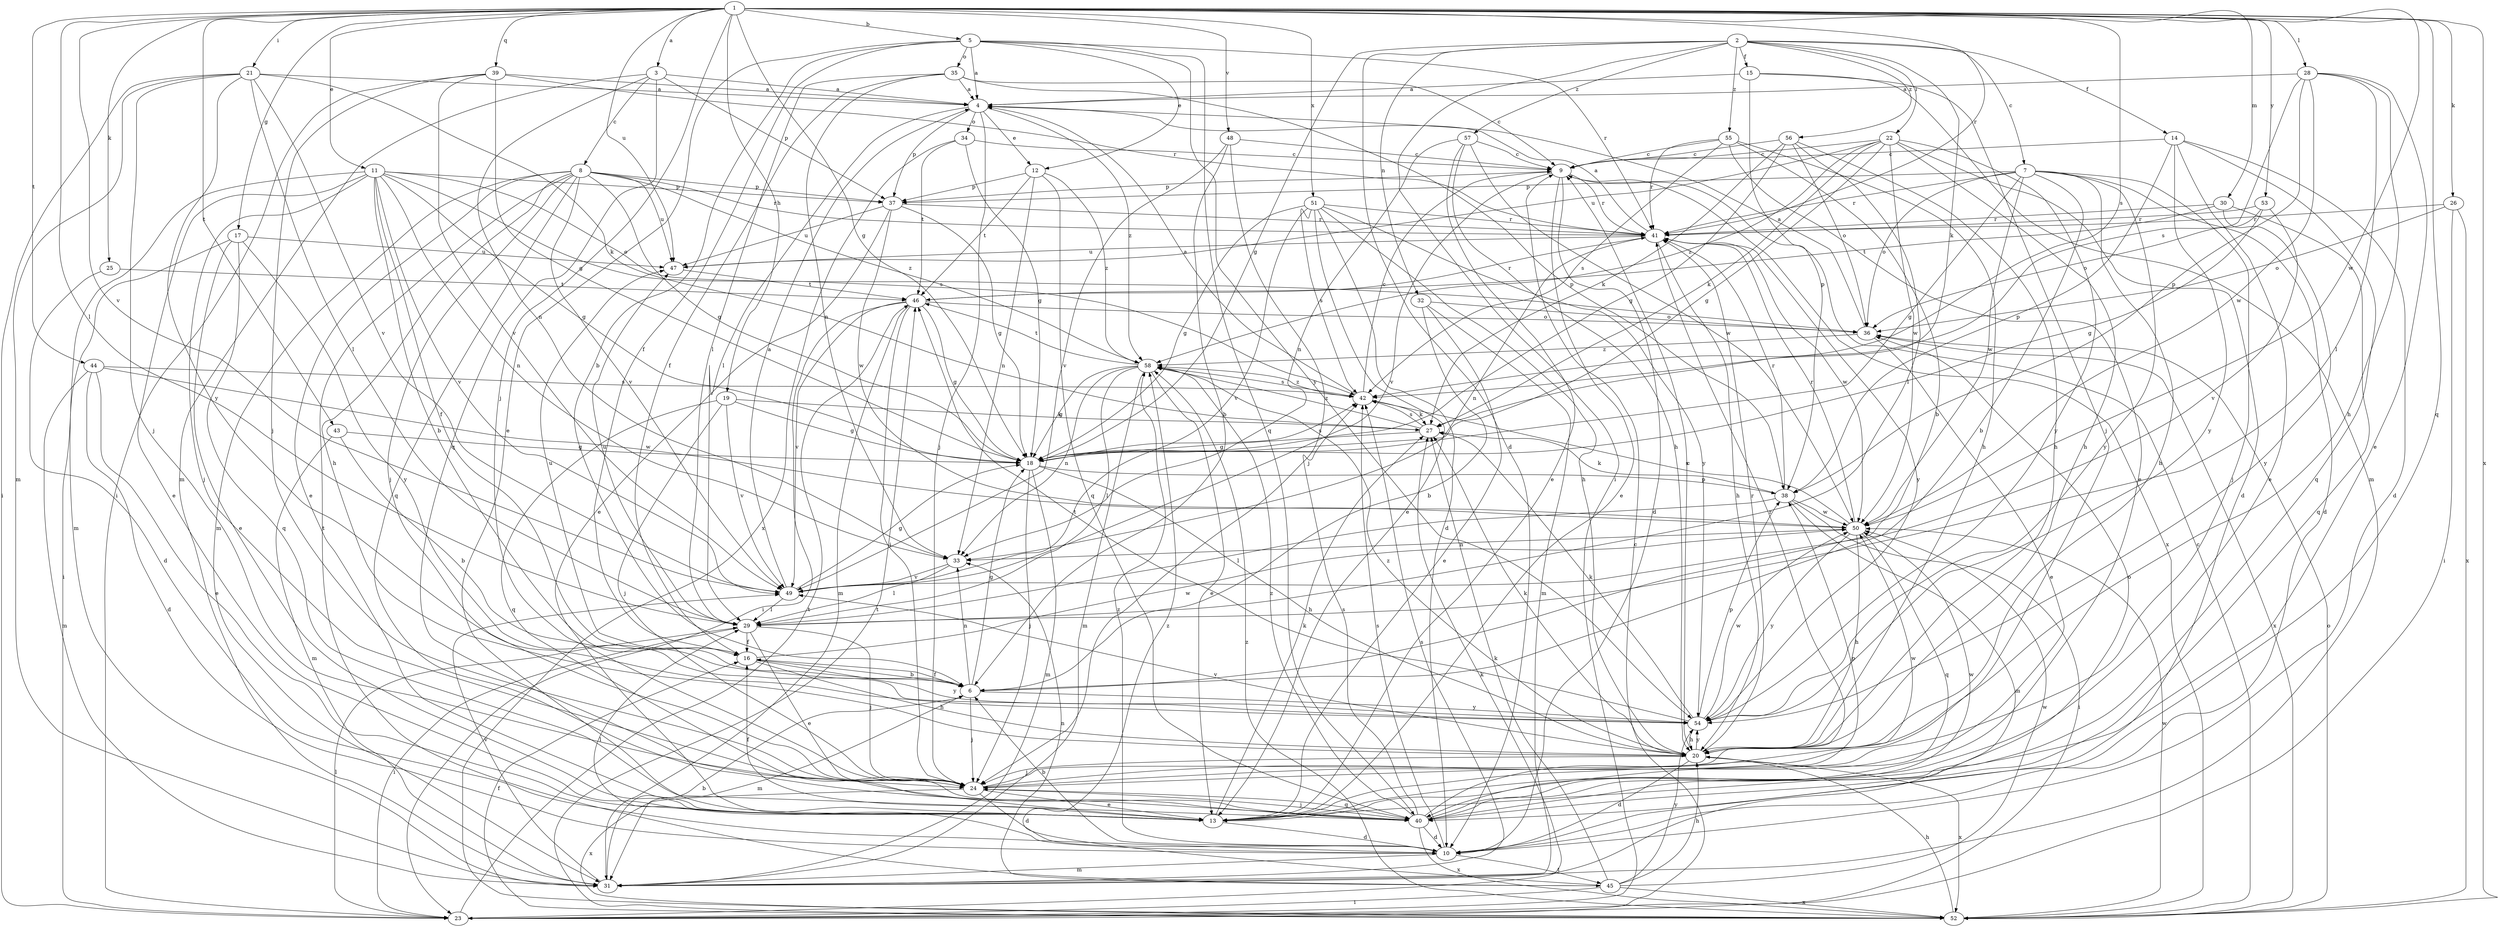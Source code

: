 strict digraph  {
	1 -> 3 [label=a];
	3 -> 4 [label=a];
	5 -> 4 [label=a];
	15 -> 4 [label=a];
	21 -> 4 [label=a];
	28 -> 4 [label=a];
	35 -> 4 [label=a];
	36 -> 4 [label=a];
	39 -> 4 [label=a];
	41 -> 4 [label=a];
	42 -> 4 [label=a];
	49 -> 4 [label=a];
	1 -> 5 [label=b];
	5 -> 6 [label=b];
	7 -> 6 [label=b];
	10 -> 6 [label=b];
	11 -> 6 [label=b];
	16 -> 6 [label=b];
	31 -> 6 [label=b];
	32 -> 6 [label=b];
	43 -> 6 [label=b];
	48 -> 6 [label=b];
	55 -> 6 [label=b];
	2 -> 7 [label=c];
	3 -> 8 [label=c];
	14 -> 9 [label=c];
	20 -> 9 [label=c];
	22 -> 9 [label=c];
	23 -> 9 [label=c];
	34 -> 9 [label=c];
	35 -> 9 [label=c];
	42 -> 9 [label=c];
	48 -> 9 [label=c];
	52 -> 9 [label=c];
	55 -> 9 [label=c];
	56 -> 9 [label=c];
	57 -> 9 [label=c];
	2 -> 10 [label=d];
	7 -> 10 [label=d];
	9 -> 10 [label=d];
	13 -> 10 [label=d];
	14 -> 10 [label=d];
	20 -> 10 [label=d];
	22 -> 10 [label=d];
	24 -> 10 [label=d];
	25 -> 10 [label=d];
	40 -> 10 [label=d];
	44 -> 10 [label=d];
	51 -> 10 [label=d];
	1 -> 11 [label=e];
	4 -> 12 [label=e];
	5 -> 12 [label=e];
	5 -> 13 [label=e];
	8 -> 13 [label=e];
	9 -> 13 [label=e];
	11 -> 13 [label=e];
	14 -> 13 [label=e];
	17 -> 13 [label=e];
	24 -> 13 [label=e];
	28 -> 13 [label=e];
	29 -> 13 [label=e];
	32 -> 13 [label=e];
	36 -> 13 [label=e];
	37 -> 13 [label=e];
	44 -> 13 [label=e];
	51 -> 13 [label=e];
	55 -> 13 [label=e];
	57 -> 13 [label=e];
	58 -> 13 [label=e];
	2 -> 14 [label=f];
	2 -> 15 [label=f];
	5 -> 16 [label=f];
	6 -> 16 [label=f];
	11 -> 16 [label=f];
	13 -> 16 [label=f];
	29 -> 16 [label=f];
	35 -> 16 [label=f];
	52 -> 16 [label=f];
	1 -> 17 [label=g];
	1 -> 18 [label=g];
	2 -> 18 [label=g];
	6 -> 18 [label=g];
	7 -> 18 [label=g];
	8 -> 18 [label=g];
	11 -> 18 [label=g];
	19 -> 18 [label=g];
	22 -> 18 [label=g];
	27 -> 18 [label=g];
	34 -> 18 [label=g];
	37 -> 18 [label=g];
	39 -> 18 [label=g];
	43 -> 18 [label=g];
	46 -> 18 [label=g];
	49 -> 18 [label=g];
	51 -> 18 [label=g];
	53 -> 18 [label=g];
	56 -> 18 [label=g];
	58 -> 18 [label=g];
	1 -> 19 [label=h];
	7 -> 20 [label=h];
	8 -> 20 [label=h];
	16 -> 20 [label=h];
	18 -> 20 [label=h];
	22 -> 20 [label=h];
	28 -> 20 [label=h];
	41 -> 20 [label=h];
	45 -> 20 [label=h];
	50 -> 20 [label=h];
	51 -> 20 [label=h];
	52 -> 20 [label=h];
	54 -> 20 [label=h];
	55 -> 20 [label=h];
	56 -> 20 [label=h];
	57 -> 20 [label=h];
	1 -> 21 [label=i];
	2 -> 22 [label=i];
	2 -> 23 [label=i];
	17 -> 23 [label=i];
	21 -> 23 [label=i];
	26 -> 23 [label=i];
	29 -> 23 [label=i];
	38 -> 23 [label=i];
	39 -> 23 [label=i];
	45 -> 23 [label=i];
	46 -> 23 [label=i];
	1 -> 24 [label=j];
	4 -> 24 [label=j];
	6 -> 24 [label=j];
	7 -> 24 [label=j];
	8 -> 24 [label=j];
	11 -> 24 [label=j];
	15 -> 24 [label=j];
	18 -> 24 [label=j];
	19 -> 24 [label=j];
	20 -> 24 [label=j];
	21 -> 24 [label=j];
	29 -> 24 [label=j];
	39 -> 24 [label=j];
	40 -> 24 [label=j];
	46 -> 24 [label=j];
	48 -> 24 [label=j];
	1 -> 25 [label=k];
	1 -> 26 [label=k];
	2 -> 27 [label=k];
	13 -> 27 [label=k];
	19 -> 27 [label=k];
	20 -> 27 [label=k];
	21 -> 27 [label=k];
	22 -> 27 [label=k];
	23 -> 27 [label=k];
	38 -> 27 [label=k];
	42 -> 27 [label=k];
	45 -> 27 [label=k];
	54 -> 27 [label=k];
	56 -> 27 [label=k];
	1 -> 28 [label=l];
	1 -> 29 [label=l];
	4 -> 29 [label=l];
	10 -> 29 [label=l];
	21 -> 29 [label=l];
	23 -> 29 [label=l];
	28 -> 29 [label=l];
	33 -> 29 [label=l];
	35 -> 29 [label=l];
	38 -> 29 [label=l];
	49 -> 29 [label=l];
	56 -> 29 [label=l];
	58 -> 29 [label=l];
	1 -> 30 [label=m];
	3 -> 31 [label=m];
	6 -> 31 [label=m];
	8 -> 31 [label=m];
	10 -> 31 [label=m];
	11 -> 31 [label=m];
	15 -> 31 [label=m];
	18 -> 31 [label=m];
	21 -> 31 [label=m];
	32 -> 31 [label=m];
	38 -> 31 [label=m];
	43 -> 31 [label=m];
	44 -> 31 [label=m];
	46 -> 31 [label=m];
	58 -> 31 [label=m];
	2 -> 32 [label=n];
	3 -> 33 [label=n];
	6 -> 33 [label=n];
	11 -> 33 [label=n];
	12 -> 33 [label=n];
	35 -> 33 [label=n];
	41 -> 33 [label=n];
	45 -> 33 [label=n];
	50 -> 33 [label=n];
	57 -> 33 [label=n];
	58 -> 33 [label=n];
	4 -> 34 [label=o];
	5 -> 35 [label=o];
	7 -> 36 [label=o];
	11 -> 36 [label=o];
	26 -> 36 [label=o];
	32 -> 36 [label=o];
	40 -> 36 [label=o];
	46 -> 36 [label=o];
	52 -> 36 [label=o];
	53 -> 36 [label=o];
	56 -> 36 [label=o];
	3 -> 37 [label=p];
	4 -> 37 [label=p];
	7 -> 37 [label=p];
	8 -> 37 [label=p];
	9 -> 37 [label=p];
	11 -> 37 [label=p];
	12 -> 37 [label=p];
	14 -> 38 [label=p];
	15 -> 38 [label=p];
	18 -> 38 [label=p];
	28 -> 38 [label=p];
	35 -> 38 [label=p];
	40 -> 38 [label=p];
	54 -> 38 [label=p];
	1 -> 39 [label=q];
	1 -> 40 [label=q];
	3 -> 40 [label=q];
	5 -> 40 [label=q];
	8 -> 40 [label=q];
	12 -> 40 [label=q];
	14 -> 40 [label=q];
	17 -> 40 [label=q];
	19 -> 40 [label=q];
	24 -> 40 [label=q];
	30 -> 40 [label=q];
	50 -> 40 [label=q];
	1 -> 41 [label=r];
	5 -> 41 [label=r];
	7 -> 41 [label=r];
	8 -> 41 [label=r];
	9 -> 41 [label=r];
	20 -> 41 [label=r];
	24 -> 41 [label=r];
	26 -> 41 [label=r];
	30 -> 41 [label=r];
	37 -> 41 [label=r];
	38 -> 41 [label=r];
	39 -> 41 [label=r];
	46 -> 41 [label=r];
	50 -> 41 [label=r];
	51 -> 41 [label=r];
	53 -> 41 [label=r];
	55 -> 41 [label=r];
	1 -> 42 [label=s];
	10 -> 42 [label=s];
	11 -> 42 [label=s];
	18 -> 42 [label=s];
	27 -> 42 [label=s];
	28 -> 42 [label=s];
	31 -> 42 [label=s];
	40 -> 42 [label=s];
	44 -> 42 [label=s];
	50 -> 42 [label=s];
	51 -> 42 [label=s];
	55 -> 42 [label=s];
	58 -> 42 [label=s];
	1 -> 43 [label=t];
	1 -> 44 [label=t];
	8 -> 45 [label=t];
	10 -> 45 [label=t];
	12 -> 46 [label=t];
	23 -> 46 [label=t];
	25 -> 46 [label=t];
	30 -> 46 [label=t];
	34 -> 46 [label=t];
	47 -> 46 [label=t];
	52 -> 46 [label=t];
	54 -> 46 [label=t];
	58 -> 46 [label=t];
	1 -> 47 [label=u];
	8 -> 47 [label=u];
	16 -> 47 [label=u];
	17 -> 47 [label=u];
	22 -> 47 [label=u];
	29 -> 47 [label=u];
	37 -> 47 [label=u];
	41 -> 47 [label=u];
	1 -> 48 [label=v];
	1 -> 49 [label=v];
	8 -> 49 [label=v];
	9 -> 49 [label=v];
	11 -> 49 [label=v];
	19 -> 49 [label=v];
	20 -> 49 [label=v];
	21 -> 49 [label=v];
	31 -> 49 [label=v];
	33 -> 49 [label=v];
	39 -> 49 [label=v];
	46 -> 49 [label=v];
	48 -> 49 [label=v];
	51 -> 49 [label=v];
	53 -> 49 [label=v];
	1 -> 50 [label=w];
	7 -> 50 [label=w];
	16 -> 50 [label=w];
	22 -> 50 [label=w];
	24 -> 50 [label=w];
	28 -> 50 [label=w];
	37 -> 50 [label=w];
	38 -> 50 [label=w];
	40 -> 50 [label=w];
	41 -> 50 [label=w];
	44 -> 50 [label=w];
	45 -> 50 [label=w];
	52 -> 50 [label=w];
	54 -> 50 [label=w];
	57 -> 50 [label=w];
	1 -> 51 [label=x];
	1 -> 52 [label=x];
	9 -> 52 [label=x];
	20 -> 52 [label=x];
	24 -> 52 [label=x];
	26 -> 52 [label=x];
	34 -> 52 [label=x];
	36 -> 52 [label=x];
	40 -> 52 [label=x];
	45 -> 52 [label=x];
	1 -> 53 [label=y];
	5 -> 54 [label=y];
	6 -> 54 [label=y];
	7 -> 54 [label=y];
	14 -> 54 [label=y];
	16 -> 54 [label=y];
	17 -> 54 [label=y];
	20 -> 54 [label=y];
	21 -> 54 [label=y];
	22 -> 54 [label=y];
	30 -> 54 [label=y];
	41 -> 54 [label=y];
	45 -> 54 [label=y];
	50 -> 54 [label=y];
	51 -> 54 [label=y];
	2 -> 55 [label=z];
	2 -> 56 [label=z];
	2 -> 57 [label=z];
	4 -> 58 [label=z];
	8 -> 58 [label=z];
	10 -> 58 [label=z];
	12 -> 58 [label=z];
	20 -> 58 [label=z];
	22 -> 58 [label=z];
	27 -> 58 [label=z];
	36 -> 58 [label=z];
	40 -> 58 [label=z];
	42 -> 58 [label=z];
	45 -> 58 [label=z];
	52 -> 58 [label=z];
}
